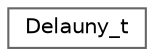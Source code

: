 digraph "Graphical Class Hierarchy"
{
 // LATEX_PDF_SIZE
  bgcolor="transparent";
  edge [fontname=Helvetica,fontsize=10,labelfontname=Helvetica,labelfontsize=10];
  node [fontname=Helvetica,fontsize=10,shape=box,height=0.2,width=0.4];
  rankdir="LR";
  Node0 [id="Node000000",label="Delauny_t",height=0.2,width=0.4,color="grey40", fillcolor="white", style="filled",URL="$structDelauny__t.html",tooltip=" "];
}
